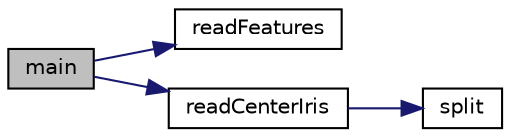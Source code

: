 digraph "main"
{
  edge [fontname="Helvetica",fontsize="10",labelfontname="Helvetica",labelfontsize="10"];
  node [fontname="Helvetica",fontsize="10",shape=record];
  rankdir="LR";
  Node0 [label="main",height=0.2,width=0.4,color="black", fillcolor="grey75", style="filled", fontcolor="black"];
  Node0 -> Node1 [color="midnightblue",fontsize="10",style="solid",fontname="Helvetica"];
  Node1 [label="readFeatures",height=0.2,width=0.4,color="black", fillcolor="white", style="filled",URL="$lowe_8cpp.html#a0da08d4874257025237ff768c4ed1ef5"];
  Node0 -> Node2 [color="midnightblue",fontsize="10",style="solid",fontname="Helvetica"];
  Node2 [label="readCenterIris",height=0.2,width=0.4,color="black", fillcolor="white", style="filled",URL="$lowe_8cpp.html#ab6278ae0346781a78c4be681a3bd266a"];
  Node2 -> Node3 [color="midnightblue",fontsize="10",style="solid",fontname="Helvetica"];
  Node3 [label="split",height=0.2,width=0.4,color="black", fillcolor="white", style="filled",URL="$lowe_8cpp.html#a40270cdef1bfb81cb301ddd39e18dcd2"];
}
